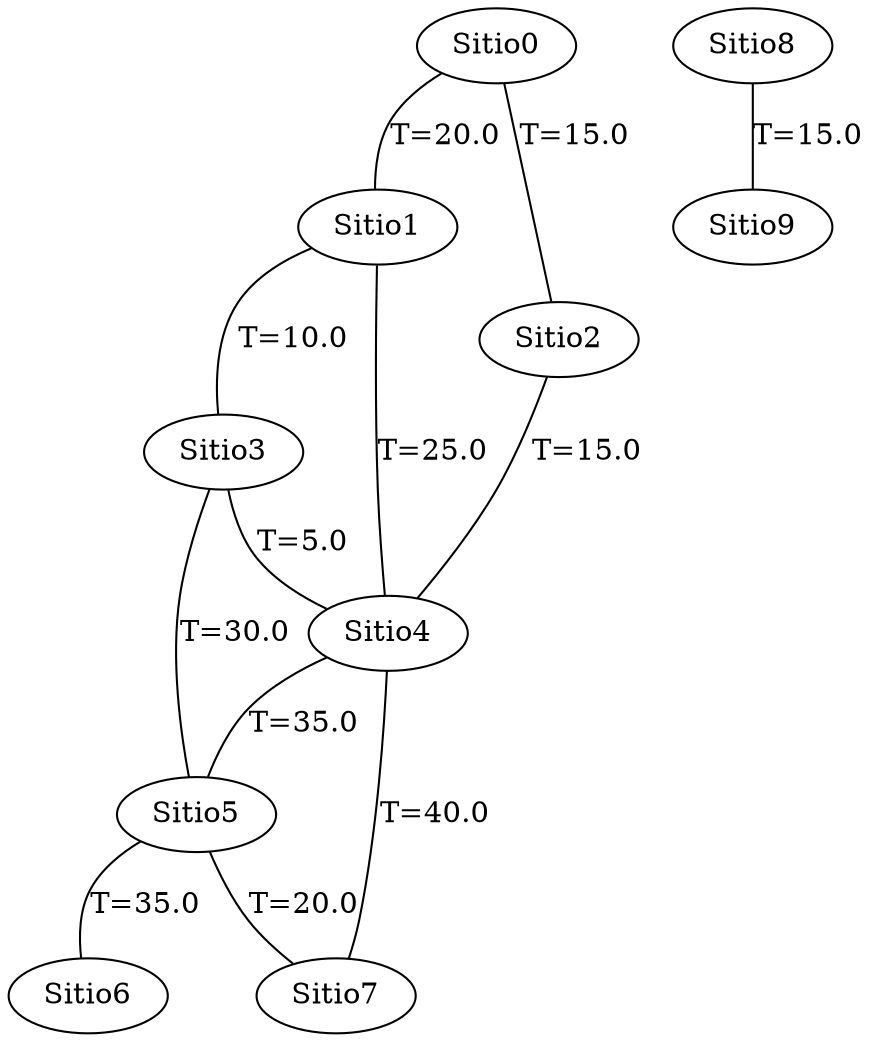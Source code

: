 strict graph G {
  1 [ label="Sitio0" ];
  2 [ label="Sitio1" ];
  3 [ label="Sitio2" ];
  4 [ label="Sitio3" ];
  5 [ label="Sitio4" ];
  6 [ label="Sitio5" ];
  7 [ label="Sitio6" ];
  8 [ label="Sitio7" ];
  9 [ label="Sitio8" ];
  10 [ label="Sitio9" ];
  1 -- 2 [ label="T=20.0" ];
  1 -- 3 [ label="T=15.0" ];
  2 -- 4 [ label="T=10.0" ];
  2 -- 5 [ label="T=25.0" ];
  3 -- 5 [ label="T=15.0" ];
  4 -- 5 [ label="T=5.0" ];
  4 -- 6 [ label="T=30.0" ];
  5 -- 6 [ label="T=35.0" ];
  5 -- 8 [ label="T=40.0" ];
  6 -- 7 [ label="T=35.0" ];
  6 -- 8 [ label="T=20.0" ];
  9 -- 10 [ label="T=15.0" ];
}
